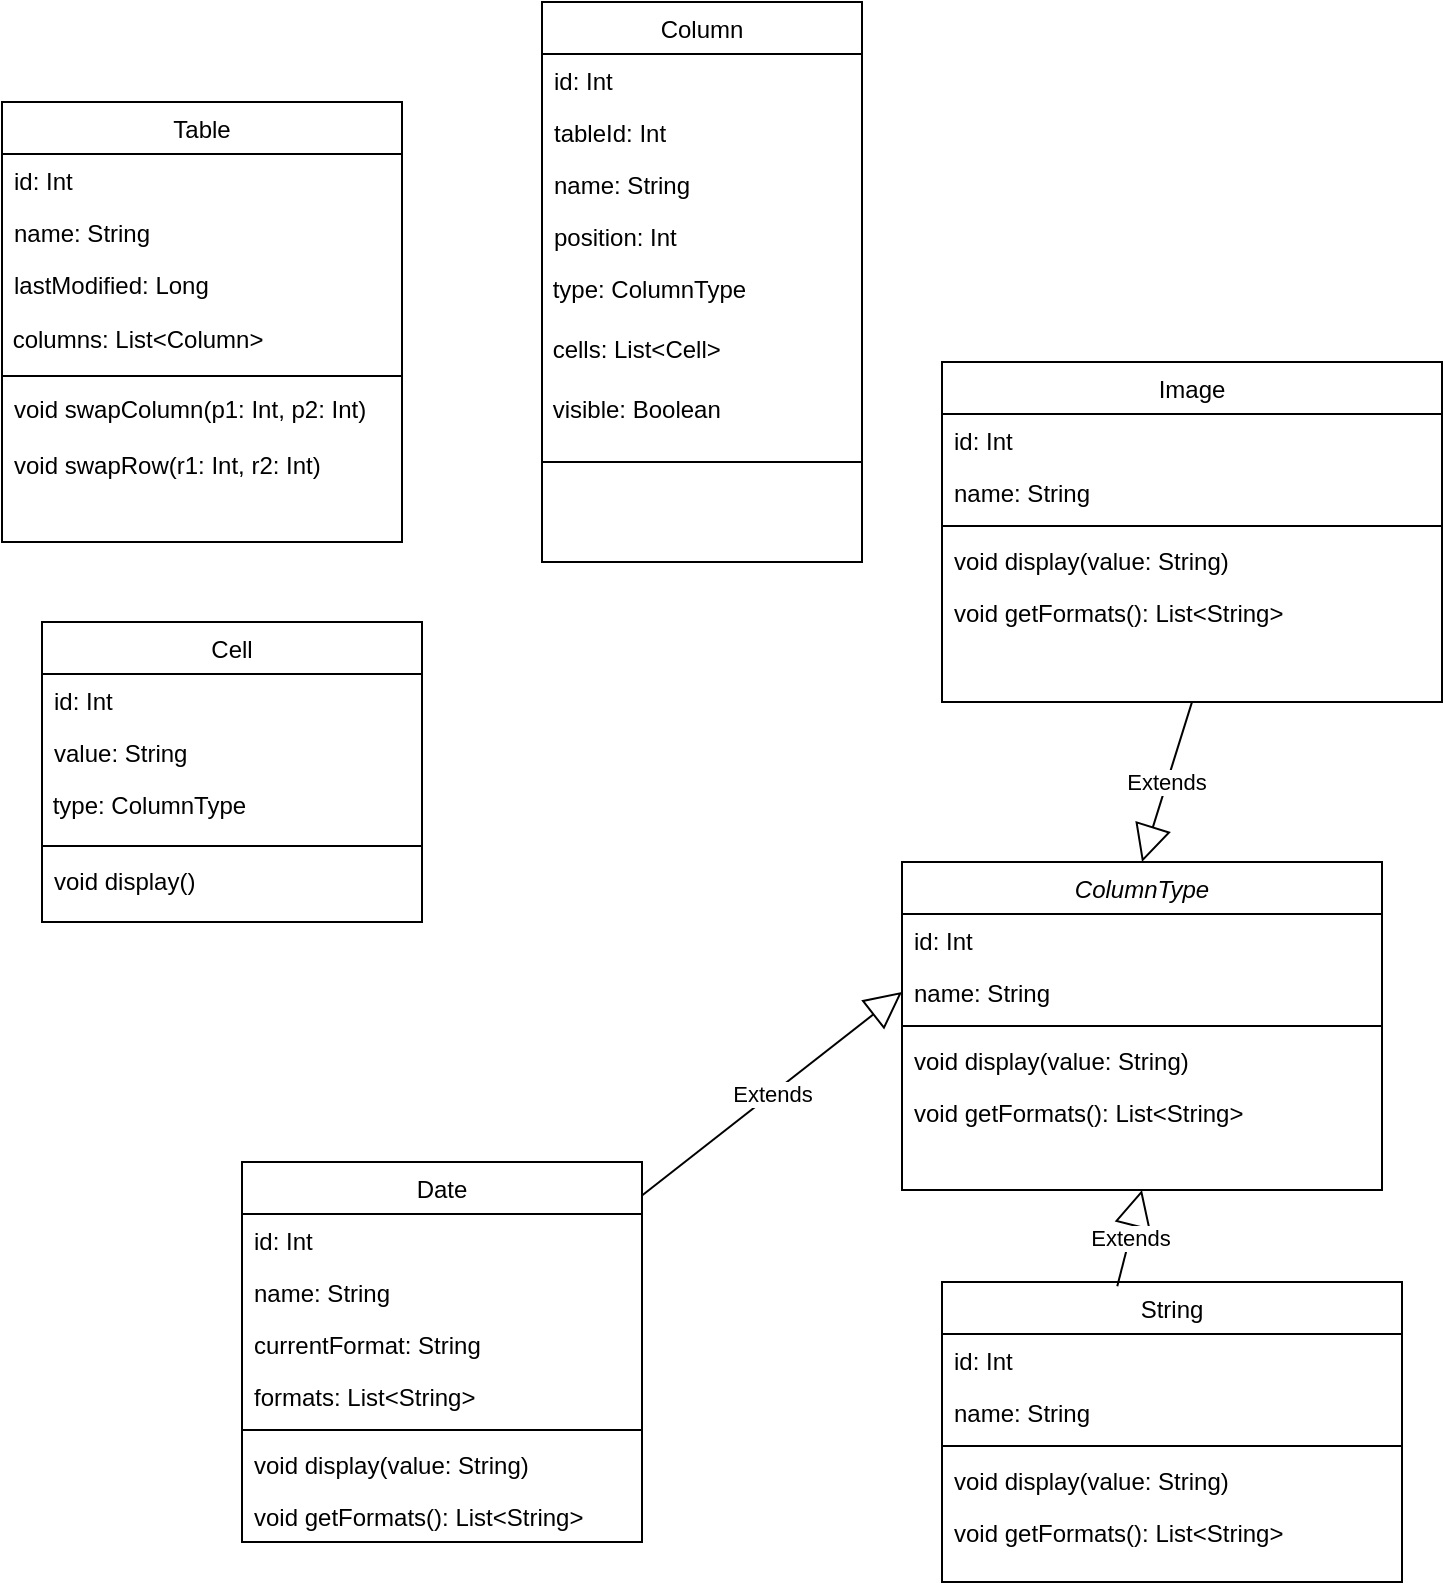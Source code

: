 <mxfile version="24.8.3">
  <diagram id="C5RBs43oDa-KdzZeNtuy" name="Page-1">
    <mxGraphModel dx="1434" dy="772" grid="1" gridSize="10" guides="1" tooltips="1" connect="1" arrows="1" fold="1" page="1" pageScale="1" pageWidth="827" pageHeight="1169" math="0" shadow="0">
      <root>
        <mxCell id="WIyWlLk6GJQsqaUBKTNV-0" />
        <mxCell id="WIyWlLk6GJQsqaUBKTNV-1" parent="WIyWlLk6GJQsqaUBKTNV-0" />
        <mxCell id="zkfFHV4jXpPFQw0GAbJ--0" value="Table" style="swimlane;fontStyle=0;align=center;verticalAlign=top;childLayout=stackLayout;horizontal=1;startSize=26;horizontalStack=0;resizeParent=1;resizeLast=0;collapsible=1;marginBottom=0;rounded=0;shadow=0;strokeWidth=1;" parent="WIyWlLk6GJQsqaUBKTNV-1" vertex="1">
          <mxGeometry x="30" y="60" width="200" height="220" as="geometry">
            <mxRectangle x="230" y="140" width="160" height="26" as="alternateBounds" />
          </mxGeometry>
        </mxCell>
        <mxCell id="zkfFHV4jXpPFQw0GAbJ--3" value="id: Int" style="text;align=left;verticalAlign=top;spacingLeft=4;spacingRight=4;overflow=hidden;rotatable=0;points=[[0,0.5],[1,0.5]];portConstraint=eastwest;rounded=0;shadow=0;html=0;" parent="zkfFHV4jXpPFQw0GAbJ--0" vertex="1">
          <mxGeometry y="26" width="200" height="26" as="geometry" />
        </mxCell>
        <mxCell id="zkfFHV4jXpPFQw0GAbJ--1" value="name: String" style="text;align=left;verticalAlign=top;spacingLeft=4;spacingRight=4;overflow=hidden;rotatable=0;points=[[0,0.5],[1,0.5]];portConstraint=eastwest;" parent="zkfFHV4jXpPFQw0GAbJ--0" vertex="1">
          <mxGeometry y="52" width="200" height="26" as="geometry" />
        </mxCell>
        <mxCell id="zkfFHV4jXpPFQw0GAbJ--2" value="lastModified: Long" style="text;align=left;verticalAlign=top;spacingLeft=4;spacingRight=4;overflow=hidden;rotatable=0;points=[[0,0.5],[1,0.5]];portConstraint=eastwest;rounded=0;shadow=0;html=0;" parent="zkfFHV4jXpPFQw0GAbJ--0" vertex="1">
          <mxGeometry y="78" width="200" height="26" as="geometry" />
        </mxCell>
        <mxCell id="m5RZ7wVdBZy62QuCNw8H-4" value="&amp;nbsp;columns: List&amp;lt;Column&amp;gt;" style="text;strokeColor=none;align=left;fillColor=none;html=1;verticalAlign=middle;whiteSpace=wrap;rounded=0;" vertex="1" parent="zkfFHV4jXpPFQw0GAbJ--0">
          <mxGeometry y="104" width="200" height="30" as="geometry" />
        </mxCell>
        <mxCell id="zkfFHV4jXpPFQw0GAbJ--4" value="" style="line;html=1;strokeWidth=1;align=left;verticalAlign=middle;spacingTop=-1;spacingLeft=3;spacingRight=3;rotatable=0;labelPosition=right;points=[];portConstraint=eastwest;" parent="zkfFHV4jXpPFQw0GAbJ--0" vertex="1">
          <mxGeometry y="134" width="200" height="6" as="geometry" />
        </mxCell>
        <mxCell id="m5RZ7wVdBZy62QuCNw8H-51" value="void swapColumn(p1: Int, p2: Int)" style="text;align=left;verticalAlign=top;spacingLeft=4;spacingRight=4;overflow=hidden;rotatable=0;points=[[0,0.5],[1,0.5]];portConstraint=eastwest;rounded=0;shadow=0;html=0;" vertex="1" parent="zkfFHV4jXpPFQw0GAbJ--0">
          <mxGeometry y="140" width="200" height="28" as="geometry" />
        </mxCell>
        <mxCell id="m5RZ7wVdBZy62QuCNw8H-52" value="void swapRow(r1: Int, r2: Int)" style="text;align=left;verticalAlign=top;spacingLeft=4;spacingRight=4;overflow=hidden;rotatable=0;points=[[0,0.5],[1,0.5]];portConstraint=eastwest;rounded=0;shadow=0;html=0;" vertex="1" parent="zkfFHV4jXpPFQw0GAbJ--0">
          <mxGeometry y="168" width="200" height="28" as="geometry" />
        </mxCell>
        <mxCell id="zkfFHV4jXpPFQw0GAbJ--6" value="Cell" style="swimlane;fontStyle=0;align=center;verticalAlign=top;childLayout=stackLayout;horizontal=1;startSize=26;horizontalStack=0;resizeParent=1;resizeLast=0;collapsible=1;marginBottom=0;rounded=0;shadow=0;strokeWidth=1;" parent="WIyWlLk6GJQsqaUBKTNV-1" vertex="1">
          <mxGeometry x="50" y="320" width="190" height="150" as="geometry">
            <mxRectangle x="130" y="380" width="160" height="26" as="alternateBounds" />
          </mxGeometry>
        </mxCell>
        <mxCell id="zkfFHV4jXpPFQw0GAbJ--7" value="id: Int" style="text;align=left;verticalAlign=top;spacingLeft=4;spacingRight=4;overflow=hidden;rotatable=0;points=[[0,0.5],[1,0.5]];portConstraint=eastwest;" parent="zkfFHV4jXpPFQw0GAbJ--6" vertex="1">
          <mxGeometry y="26" width="190" height="26" as="geometry" />
        </mxCell>
        <mxCell id="zkfFHV4jXpPFQw0GAbJ--8" value="value: String" style="text;align=left;verticalAlign=top;spacingLeft=4;spacingRight=4;overflow=hidden;rotatable=0;points=[[0,0.5],[1,0.5]];portConstraint=eastwest;rounded=0;shadow=0;html=0;" parent="zkfFHV4jXpPFQw0GAbJ--6" vertex="1">
          <mxGeometry y="52" width="190" height="26" as="geometry" />
        </mxCell>
        <mxCell id="m5RZ7wVdBZy62QuCNw8H-49" value="&amp;nbsp;type: ColumnType" style="text;strokeColor=none;align=left;fillColor=none;html=1;verticalAlign=top;whiteSpace=wrap;rounded=0;spacingRight=4;" vertex="1" parent="zkfFHV4jXpPFQw0GAbJ--6">
          <mxGeometry y="78" width="190" height="30" as="geometry" />
        </mxCell>
        <mxCell id="zkfFHV4jXpPFQw0GAbJ--9" value="" style="line;html=1;strokeWidth=1;align=left;verticalAlign=middle;spacingTop=-1;spacingLeft=3;spacingRight=3;rotatable=0;labelPosition=right;points=[];portConstraint=eastwest;" parent="zkfFHV4jXpPFQw0GAbJ--6" vertex="1">
          <mxGeometry y="108" width="190" height="8" as="geometry" />
        </mxCell>
        <mxCell id="m5RZ7wVdBZy62QuCNw8H-7" value="void display()" style="text;align=left;verticalAlign=top;spacingLeft=4;spacingRight=4;overflow=hidden;rotatable=0;points=[[0,0.5],[1,0.5]];portConstraint=eastwest;rounded=0;shadow=0;html=0;" vertex="1" parent="zkfFHV4jXpPFQw0GAbJ--6">
          <mxGeometry y="116" width="190" height="28" as="geometry" />
        </mxCell>
        <mxCell id="zkfFHV4jXpPFQw0GAbJ--17" value="Column" style="swimlane;fontStyle=0;align=center;verticalAlign=top;childLayout=stackLayout;horizontal=1;startSize=26;horizontalStack=0;resizeParent=1;resizeLast=0;collapsible=1;marginBottom=0;rounded=0;shadow=0;strokeWidth=1;" parent="WIyWlLk6GJQsqaUBKTNV-1" vertex="1">
          <mxGeometry x="300" y="10" width="160" height="280" as="geometry">
            <mxRectangle x="550" y="140" width="160" height="26" as="alternateBounds" />
          </mxGeometry>
        </mxCell>
        <mxCell id="zkfFHV4jXpPFQw0GAbJ--18" value="id: Int" style="text;align=left;verticalAlign=top;spacingLeft=4;spacingRight=4;overflow=hidden;rotatable=0;points=[[0,0.5],[1,0.5]];portConstraint=eastwest;" parent="zkfFHV4jXpPFQw0GAbJ--17" vertex="1">
          <mxGeometry y="26" width="160" height="26" as="geometry" />
        </mxCell>
        <mxCell id="zkfFHV4jXpPFQw0GAbJ--19" value="tableId: Int" style="text;align=left;verticalAlign=top;spacingLeft=4;spacingRight=4;overflow=hidden;rotatable=0;points=[[0,0.5],[1,0.5]];portConstraint=eastwest;rounded=0;shadow=0;html=0;" parent="zkfFHV4jXpPFQw0GAbJ--17" vertex="1">
          <mxGeometry y="52" width="160" height="26" as="geometry" />
        </mxCell>
        <mxCell id="zkfFHV4jXpPFQw0GAbJ--20" value="name: String" style="text;align=left;verticalAlign=top;spacingLeft=4;spacingRight=4;overflow=hidden;rotatable=0;points=[[0,0.5],[1,0.5]];portConstraint=eastwest;rounded=0;shadow=0;html=0;" parent="zkfFHV4jXpPFQw0GAbJ--17" vertex="1">
          <mxGeometry y="78" width="160" height="26" as="geometry" />
        </mxCell>
        <mxCell id="zkfFHV4jXpPFQw0GAbJ--21" value="position: Int" style="text;align=left;verticalAlign=top;spacingLeft=4;spacingRight=4;overflow=hidden;rotatable=0;points=[[0,0.5],[1,0.5]];portConstraint=eastwest;rounded=0;shadow=0;html=0;" parent="zkfFHV4jXpPFQw0GAbJ--17" vertex="1">
          <mxGeometry y="104" width="160" height="26" as="geometry" />
        </mxCell>
        <mxCell id="m5RZ7wVdBZy62QuCNw8H-2" value="&amp;nbsp;type: ColumnType" style="text;strokeColor=none;align=left;fillColor=none;html=1;verticalAlign=top;whiteSpace=wrap;rounded=0;spacingRight=4;" vertex="1" parent="zkfFHV4jXpPFQw0GAbJ--17">
          <mxGeometry y="130" width="160" height="30" as="geometry" />
        </mxCell>
        <mxCell id="m5RZ7wVdBZy62QuCNw8H-6" value="&amp;nbsp;cells: List&amp;lt;Cell&amp;gt;" style="text;strokeColor=none;align=left;fillColor=none;html=1;verticalAlign=top;whiteSpace=wrap;rounded=0;spacingRight=4;" vertex="1" parent="zkfFHV4jXpPFQw0GAbJ--17">
          <mxGeometry y="160" width="160" height="30" as="geometry" />
        </mxCell>
        <mxCell id="m5RZ7wVdBZy62QuCNw8H-44" value="&amp;nbsp;visible: Boolean" style="text;strokeColor=none;align=left;fillColor=none;html=1;verticalAlign=top;whiteSpace=wrap;rounded=0;spacingRight=4;" vertex="1" parent="zkfFHV4jXpPFQw0GAbJ--17">
          <mxGeometry y="190" width="160" height="30" as="geometry" />
        </mxCell>
        <mxCell id="zkfFHV4jXpPFQw0GAbJ--23" value="" style="line;html=1;strokeWidth=1;align=left;verticalAlign=middle;spacingTop=-1;spacingLeft=3;spacingRight=3;rotatable=0;labelPosition=right;points=[];portConstraint=eastwest;" parent="zkfFHV4jXpPFQw0GAbJ--17" vertex="1">
          <mxGeometry y="220" width="160" height="20" as="geometry" />
        </mxCell>
        <mxCell id="m5RZ7wVdBZy62QuCNw8H-8" value="ColumnType" style="swimlane;fontStyle=2;align=center;verticalAlign=top;childLayout=stackLayout;horizontal=1;startSize=26;horizontalStack=0;resizeParent=1;resizeLast=0;collapsible=1;marginBottom=0;rounded=0;shadow=0;strokeWidth=1;" vertex="1" parent="WIyWlLk6GJQsqaUBKTNV-1">
          <mxGeometry x="480" y="440" width="240" height="164" as="geometry">
            <mxRectangle x="130" y="380" width="160" height="26" as="alternateBounds" />
          </mxGeometry>
        </mxCell>
        <mxCell id="m5RZ7wVdBZy62QuCNw8H-9" value="id: Int" style="text;align=left;verticalAlign=top;spacingLeft=4;spacingRight=4;overflow=hidden;rotatable=0;points=[[0,0.5],[1,0.5]];portConstraint=eastwest;" vertex="1" parent="m5RZ7wVdBZy62QuCNw8H-8">
          <mxGeometry y="26" width="240" height="26" as="geometry" />
        </mxCell>
        <mxCell id="m5RZ7wVdBZy62QuCNw8H-10" value="name: String" style="text;align=left;verticalAlign=top;spacingLeft=4;spacingRight=4;overflow=hidden;rotatable=0;points=[[0,0.5],[1,0.5]];portConstraint=eastwest;rounded=0;shadow=0;html=0;" vertex="1" parent="m5RZ7wVdBZy62QuCNw8H-8">
          <mxGeometry y="52" width="240" height="26" as="geometry" />
        </mxCell>
        <mxCell id="m5RZ7wVdBZy62QuCNw8H-11" value="" style="line;html=1;strokeWidth=1;align=left;verticalAlign=middle;spacingTop=-1;spacingLeft=3;spacingRight=3;rotatable=0;labelPosition=right;points=[];portConstraint=eastwest;" vertex="1" parent="m5RZ7wVdBZy62QuCNw8H-8">
          <mxGeometry y="78" width="240" height="8" as="geometry" />
        </mxCell>
        <mxCell id="m5RZ7wVdBZy62QuCNw8H-12" value="void display(value: String)" style="text;align=left;verticalAlign=top;spacingLeft=4;spacingRight=4;overflow=hidden;rotatable=0;points=[[0,0.5],[1,0.5]];portConstraint=eastwest;rounded=0;shadow=0;html=0;" vertex="1" parent="m5RZ7wVdBZy62QuCNw8H-8">
          <mxGeometry y="86" width="240" height="26" as="geometry" />
        </mxCell>
        <mxCell id="m5RZ7wVdBZy62QuCNw8H-45" value="void getFormats(): List&lt;String&gt;" style="text;align=left;verticalAlign=top;spacingLeft=4;spacingRight=4;overflow=hidden;rotatable=0;points=[[0,0.5],[1,0.5]];portConstraint=eastwest;rounded=0;shadow=0;html=0;" vertex="1" parent="m5RZ7wVdBZy62QuCNw8H-8">
          <mxGeometry y="112" width="240" height="26" as="geometry" />
        </mxCell>
        <mxCell id="m5RZ7wVdBZy62QuCNw8H-16" value="Date" style="swimlane;fontStyle=0;align=center;verticalAlign=top;childLayout=stackLayout;horizontal=1;startSize=26;horizontalStack=0;resizeParent=1;resizeLast=0;collapsible=1;marginBottom=0;rounded=0;shadow=0;strokeWidth=1;" vertex="1" parent="WIyWlLk6GJQsqaUBKTNV-1">
          <mxGeometry x="150" y="590" width="200" height="190" as="geometry">
            <mxRectangle x="130" y="380" width="160" height="26" as="alternateBounds" />
          </mxGeometry>
        </mxCell>
        <mxCell id="m5RZ7wVdBZy62QuCNw8H-17" value="id: Int" style="text;align=left;verticalAlign=top;spacingLeft=4;spacingRight=4;overflow=hidden;rotatable=0;points=[[0,0.5],[1,0.5]];portConstraint=eastwest;" vertex="1" parent="m5RZ7wVdBZy62QuCNw8H-16">
          <mxGeometry y="26" width="200" height="26" as="geometry" />
        </mxCell>
        <mxCell id="m5RZ7wVdBZy62QuCNw8H-18" value="name: String" style="text;align=left;verticalAlign=top;spacingLeft=4;spacingRight=4;overflow=hidden;rotatable=0;points=[[0,0.5],[1,0.5]];portConstraint=eastwest;rounded=0;shadow=0;html=0;" vertex="1" parent="m5RZ7wVdBZy62QuCNw8H-16">
          <mxGeometry y="52" width="200" height="26" as="geometry" />
        </mxCell>
        <mxCell id="m5RZ7wVdBZy62QuCNw8H-19" value="currentFormat: String" style="text;align=left;verticalAlign=top;spacingLeft=4;spacingRight=4;overflow=hidden;rotatable=0;points=[[0,0.5],[1,0.5]];portConstraint=eastwest;rounded=0;shadow=0;html=0;" vertex="1" parent="m5RZ7wVdBZy62QuCNw8H-16">
          <mxGeometry y="78" width="200" height="26" as="geometry" />
        </mxCell>
        <mxCell id="m5RZ7wVdBZy62QuCNw8H-50" value="formats: List&lt;String&gt;" style="text;align=left;verticalAlign=top;spacingLeft=4;spacingRight=4;overflow=hidden;rotatable=0;points=[[0,0.5],[1,0.5]];portConstraint=eastwest;rounded=0;shadow=0;html=0;" vertex="1" parent="m5RZ7wVdBZy62QuCNw8H-16">
          <mxGeometry y="104" width="200" height="26" as="geometry" />
        </mxCell>
        <mxCell id="m5RZ7wVdBZy62QuCNw8H-20" value="" style="line;html=1;strokeWidth=1;align=left;verticalAlign=middle;spacingTop=-1;spacingLeft=3;spacingRight=3;rotatable=0;labelPosition=right;points=[];portConstraint=eastwest;" vertex="1" parent="m5RZ7wVdBZy62QuCNw8H-16">
          <mxGeometry y="130" width="200" height="8" as="geometry" />
        </mxCell>
        <mxCell id="m5RZ7wVdBZy62QuCNw8H-21" value="void display(value: String)" style="text;align=left;verticalAlign=top;spacingLeft=4;spacingRight=4;overflow=hidden;rotatable=0;points=[[0,0.5],[1,0.5]];portConstraint=eastwest;rounded=0;shadow=0;html=0;" vertex="1" parent="m5RZ7wVdBZy62QuCNw8H-16">
          <mxGeometry y="138" width="200" height="26" as="geometry" />
        </mxCell>
        <mxCell id="m5RZ7wVdBZy62QuCNw8H-46" value="void getFormats(): List&lt;String&gt;" style="text;align=left;verticalAlign=top;spacingLeft=4;spacingRight=4;overflow=hidden;rotatable=0;points=[[0,0.5],[1,0.5]];portConstraint=eastwest;rounded=0;shadow=0;html=0;" vertex="1" parent="m5RZ7wVdBZy62QuCNw8H-16">
          <mxGeometry y="164" width="200" height="26" as="geometry" />
        </mxCell>
        <mxCell id="m5RZ7wVdBZy62QuCNw8H-22" value="Extends" style="endArrow=block;endSize=16;endFill=0;html=1;rounded=0;entryX=0;entryY=0.5;entryDx=0;entryDy=0;" edge="1" parent="WIyWlLk6GJQsqaUBKTNV-1" source="m5RZ7wVdBZy62QuCNw8H-16" target="m5RZ7wVdBZy62QuCNw8H-10">
          <mxGeometry width="160" relative="1" as="geometry">
            <mxPoint x="300" y="510" as="sourcePoint" />
            <mxPoint x="550" y="550" as="targetPoint" />
          </mxGeometry>
        </mxCell>
        <mxCell id="m5RZ7wVdBZy62QuCNw8H-23" value="String" style="swimlane;fontStyle=0;align=center;verticalAlign=top;childLayout=stackLayout;horizontal=1;startSize=26;horizontalStack=0;resizeParent=1;resizeLast=0;collapsible=1;marginBottom=0;rounded=0;shadow=0;strokeWidth=1;" vertex="1" parent="WIyWlLk6GJQsqaUBKTNV-1">
          <mxGeometry x="500" y="650" width="230" height="150" as="geometry">
            <mxRectangle x="130" y="380" width="160" height="26" as="alternateBounds" />
          </mxGeometry>
        </mxCell>
        <mxCell id="m5RZ7wVdBZy62QuCNw8H-24" value="id: Int" style="text;align=left;verticalAlign=top;spacingLeft=4;spacingRight=4;overflow=hidden;rotatable=0;points=[[0,0.5],[1,0.5]];portConstraint=eastwest;" vertex="1" parent="m5RZ7wVdBZy62QuCNw8H-23">
          <mxGeometry y="26" width="230" height="26" as="geometry" />
        </mxCell>
        <mxCell id="m5RZ7wVdBZy62QuCNw8H-25" value="name: String" style="text;align=left;verticalAlign=top;spacingLeft=4;spacingRight=4;overflow=hidden;rotatable=0;points=[[0,0.5],[1,0.5]];portConstraint=eastwest;rounded=0;shadow=0;html=0;" vertex="1" parent="m5RZ7wVdBZy62QuCNw8H-23">
          <mxGeometry y="52" width="230" height="26" as="geometry" />
        </mxCell>
        <mxCell id="m5RZ7wVdBZy62QuCNw8H-27" value="" style="line;html=1;strokeWidth=1;align=left;verticalAlign=middle;spacingTop=-1;spacingLeft=3;spacingRight=3;rotatable=0;labelPosition=right;points=[];portConstraint=eastwest;" vertex="1" parent="m5RZ7wVdBZy62QuCNw8H-23">
          <mxGeometry y="78" width="230" height="8" as="geometry" />
        </mxCell>
        <mxCell id="m5RZ7wVdBZy62QuCNw8H-28" value="void display(value: String)" style="text;align=left;verticalAlign=top;spacingLeft=4;spacingRight=4;overflow=hidden;rotatable=0;points=[[0,0.5],[1,0.5]];portConstraint=eastwest;rounded=0;shadow=0;html=0;" vertex="1" parent="m5RZ7wVdBZy62QuCNw8H-23">
          <mxGeometry y="86" width="230" height="26" as="geometry" />
        </mxCell>
        <mxCell id="m5RZ7wVdBZy62QuCNw8H-48" value="void getFormats(): List&lt;String&gt;" style="text;align=left;verticalAlign=top;spacingLeft=4;spacingRight=4;overflow=hidden;rotatable=0;points=[[0,0.5],[1,0.5]];portConstraint=eastwest;rounded=0;shadow=0;html=0;" vertex="1" parent="m5RZ7wVdBZy62QuCNw8H-23">
          <mxGeometry y="112" width="230" height="26" as="geometry" />
        </mxCell>
        <mxCell id="m5RZ7wVdBZy62QuCNw8H-29" value="Extends" style="endArrow=block;endSize=16;endFill=0;html=1;rounded=0;exitX=0.381;exitY=0.014;exitDx=0;exitDy=0;exitPerimeter=0;entryX=0.5;entryY=1;entryDx=0;entryDy=0;" edge="1" parent="WIyWlLk6GJQsqaUBKTNV-1" source="m5RZ7wVdBZy62QuCNw8H-23" target="m5RZ7wVdBZy62QuCNw8H-8">
          <mxGeometry width="160" relative="1" as="geometry">
            <mxPoint x="300" y="510" as="sourcePoint" />
            <mxPoint x="460" y="510" as="targetPoint" />
          </mxGeometry>
        </mxCell>
        <mxCell id="m5RZ7wVdBZy62QuCNw8H-30" value="Image" style="swimlane;fontStyle=0;align=center;verticalAlign=top;childLayout=stackLayout;horizontal=1;startSize=26;horizontalStack=0;resizeParent=1;resizeLast=0;collapsible=1;marginBottom=0;rounded=0;shadow=0;strokeWidth=1;" vertex="1" parent="WIyWlLk6GJQsqaUBKTNV-1">
          <mxGeometry x="500" y="190" width="250" height="170" as="geometry">
            <mxRectangle x="130" y="380" width="160" height="26" as="alternateBounds" />
          </mxGeometry>
        </mxCell>
        <mxCell id="m5RZ7wVdBZy62QuCNw8H-31" value="id: Int" style="text;align=left;verticalAlign=top;spacingLeft=4;spacingRight=4;overflow=hidden;rotatable=0;points=[[0,0.5],[1,0.5]];portConstraint=eastwest;" vertex="1" parent="m5RZ7wVdBZy62QuCNw8H-30">
          <mxGeometry y="26" width="250" height="26" as="geometry" />
        </mxCell>
        <mxCell id="m5RZ7wVdBZy62QuCNw8H-32" value="name: String" style="text;align=left;verticalAlign=top;spacingLeft=4;spacingRight=4;overflow=hidden;rotatable=0;points=[[0,0.5],[1,0.5]];portConstraint=eastwest;rounded=0;shadow=0;html=0;" vertex="1" parent="m5RZ7wVdBZy62QuCNw8H-30">
          <mxGeometry y="52" width="250" height="26" as="geometry" />
        </mxCell>
        <mxCell id="m5RZ7wVdBZy62QuCNw8H-34" value="" style="line;html=1;strokeWidth=1;align=left;verticalAlign=middle;spacingTop=-1;spacingLeft=3;spacingRight=3;rotatable=0;labelPosition=right;points=[];portConstraint=eastwest;" vertex="1" parent="m5RZ7wVdBZy62QuCNw8H-30">
          <mxGeometry y="78" width="250" height="8" as="geometry" />
        </mxCell>
        <mxCell id="m5RZ7wVdBZy62QuCNw8H-35" value="void display(value: String)" style="text;align=left;verticalAlign=top;spacingLeft=4;spacingRight=4;overflow=hidden;rotatable=0;points=[[0,0.5],[1,0.5]];portConstraint=eastwest;rounded=0;shadow=0;html=0;" vertex="1" parent="m5RZ7wVdBZy62QuCNw8H-30">
          <mxGeometry y="86" width="250" height="26" as="geometry" />
        </mxCell>
        <mxCell id="m5RZ7wVdBZy62QuCNw8H-47" value="void getFormats(): List&lt;String&gt;" style="text;align=left;verticalAlign=top;spacingLeft=4;spacingRight=4;overflow=hidden;rotatable=0;points=[[0,0.5],[1,0.5]];portConstraint=eastwest;rounded=0;shadow=0;html=0;" vertex="1" parent="m5RZ7wVdBZy62QuCNw8H-30">
          <mxGeometry y="112" width="250" height="26" as="geometry" />
        </mxCell>
        <mxCell id="m5RZ7wVdBZy62QuCNw8H-36" value="Extends" style="endArrow=block;endSize=16;endFill=0;html=1;rounded=0;entryX=0.5;entryY=0;entryDx=0;entryDy=0;exitX=0.5;exitY=1;exitDx=0;exitDy=0;" edge="1" parent="WIyWlLk6GJQsqaUBKTNV-1" source="m5RZ7wVdBZy62QuCNw8H-30" target="m5RZ7wVdBZy62QuCNw8H-8">
          <mxGeometry width="160" relative="1" as="geometry">
            <mxPoint x="330" y="400" as="sourcePoint" />
            <mxPoint x="490" y="400" as="targetPoint" />
          </mxGeometry>
        </mxCell>
      </root>
    </mxGraphModel>
  </diagram>
</mxfile>
